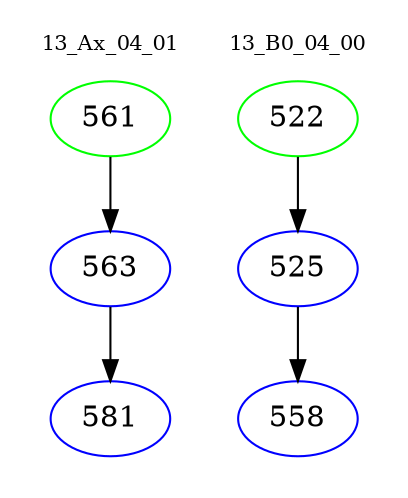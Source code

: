 digraph{
subgraph cluster_0 {
color = white
label = "13_Ax_04_01";
fontsize=10;
T0_561 [label="561", color="green"]
T0_561 -> T0_563 [color="black"]
T0_563 [label="563", color="blue"]
T0_563 -> T0_581 [color="black"]
T0_581 [label="581", color="blue"]
}
subgraph cluster_1 {
color = white
label = "13_B0_04_00";
fontsize=10;
T1_522 [label="522", color="green"]
T1_522 -> T1_525 [color="black"]
T1_525 [label="525", color="blue"]
T1_525 -> T1_558 [color="black"]
T1_558 [label="558", color="blue"]
}
}
